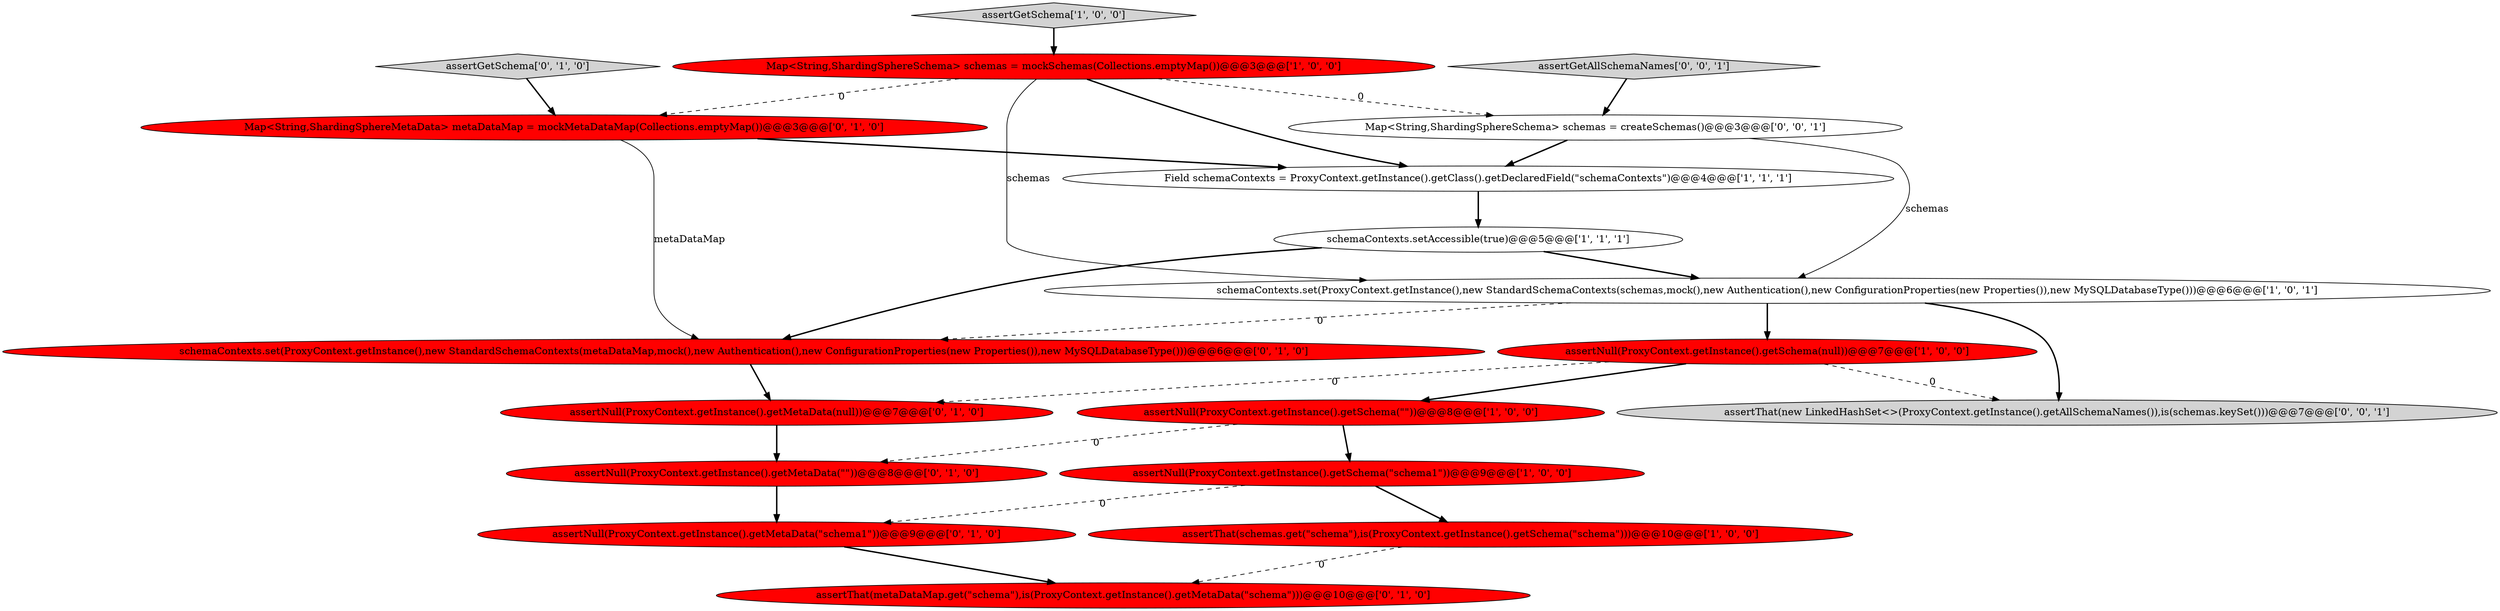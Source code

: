 digraph {
2 [style = filled, label = "assertNull(ProxyContext.getInstance().getSchema(null))@@@7@@@['1', '0', '0']", fillcolor = red, shape = ellipse image = "AAA1AAABBB1BBB"];
14 [style = filled, label = "schemaContexts.set(ProxyContext.getInstance(),new StandardSchemaContexts(metaDataMap,mock(),new Authentication(),new ConfigurationProperties(new Properties()),new MySQLDatabaseType()))@@@6@@@['0', '1', '0']", fillcolor = red, shape = ellipse image = "AAA1AAABBB2BBB"];
9 [style = filled, label = "assertNull(ProxyContext.getInstance().getMetaData(null))@@@7@@@['0', '1', '0']", fillcolor = red, shape = ellipse image = "AAA1AAABBB2BBB"];
10 [style = filled, label = "assertNull(ProxyContext.getInstance().getMetaData(\"\"))@@@8@@@['0', '1', '0']", fillcolor = red, shape = ellipse image = "AAA1AAABBB2BBB"];
17 [style = filled, label = "Map<String,ShardingSphereSchema> schemas = createSchemas()@@@3@@@['0', '0', '1']", fillcolor = white, shape = ellipse image = "AAA0AAABBB3BBB"];
13 [style = filled, label = "assertGetSchema['0', '1', '0']", fillcolor = lightgray, shape = diamond image = "AAA0AAABBB2BBB"];
1 [style = filled, label = "Map<String,ShardingSphereSchema> schemas = mockSchemas(Collections.emptyMap())@@@3@@@['1', '0', '0']", fillcolor = red, shape = ellipse image = "AAA1AAABBB1BBB"];
0 [style = filled, label = "Field schemaContexts = ProxyContext.getInstance().getClass().getDeclaredField(\"schemaContexts\")@@@4@@@['1', '1', '1']", fillcolor = white, shape = ellipse image = "AAA0AAABBB1BBB"];
8 [style = filled, label = "assertNull(ProxyContext.getInstance().getSchema(\"\"))@@@8@@@['1', '0', '0']", fillcolor = red, shape = ellipse image = "AAA1AAABBB1BBB"];
15 [style = filled, label = "assertNull(ProxyContext.getInstance().getMetaData(\"schema1\"))@@@9@@@['0', '1', '0']", fillcolor = red, shape = ellipse image = "AAA1AAABBB2BBB"];
16 [style = filled, label = "assertThat(new LinkedHashSet<>(ProxyContext.getInstance().getAllSchemaNames()),is(schemas.keySet()))@@@7@@@['0', '0', '1']", fillcolor = lightgray, shape = ellipse image = "AAA0AAABBB3BBB"];
4 [style = filled, label = "schemaContexts.setAccessible(true)@@@5@@@['1', '1', '1']", fillcolor = white, shape = ellipse image = "AAA0AAABBB1BBB"];
6 [style = filled, label = "assertThat(schemas.get(\"schema\"),is(ProxyContext.getInstance().getSchema(\"schema\")))@@@10@@@['1', '0', '0']", fillcolor = red, shape = ellipse image = "AAA1AAABBB1BBB"];
7 [style = filled, label = "schemaContexts.set(ProxyContext.getInstance(),new StandardSchemaContexts(schemas,mock(),new Authentication(),new ConfigurationProperties(new Properties()),new MySQLDatabaseType()))@@@6@@@['1', '0', '1']", fillcolor = white, shape = ellipse image = "AAA0AAABBB1BBB"];
5 [style = filled, label = "assertNull(ProxyContext.getInstance().getSchema(\"schema1\"))@@@9@@@['1', '0', '0']", fillcolor = red, shape = ellipse image = "AAA1AAABBB1BBB"];
11 [style = filled, label = "Map<String,ShardingSphereMetaData> metaDataMap = mockMetaDataMap(Collections.emptyMap())@@@3@@@['0', '1', '0']", fillcolor = red, shape = ellipse image = "AAA1AAABBB2BBB"];
18 [style = filled, label = "assertGetAllSchemaNames['0', '0', '1']", fillcolor = lightgray, shape = diamond image = "AAA0AAABBB3BBB"];
12 [style = filled, label = "assertThat(metaDataMap.get(\"schema\"),is(ProxyContext.getInstance().getMetaData(\"schema\")))@@@10@@@['0', '1', '0']", fillcolor = red, shape = ellipse image = "AAA1AAABBB2BBB"];
3 [style = filled, label = "assertGetSchema['1', '0', '0']", fillcolor = lightgray, shape = diamond image = "AAA0AAABBB1BBB"];
1->7 [style = solid, label="schemas"];
4->14 [style = bold, label=""];
8->10 [style = dashed, label="0"];
10->15 [style = bold, label=""];
3->1 [style = bold, label=""];
7->14 [style = dashed, label="0"];
18->17 [style = bold, label=""];
1->0 [style = bold, label=""];
9->10 [style = bold, label=""];
13->11 [style = bold, label=""];
4->7 [style = bold, label=""];
11->14 [style = solid, label="metaDataMap"];
6->12 [style = dashed, label="0"];
11->0 [style = bold, label=""];
1->17 [style = dashed, label="0"];
17->0 [style = bold, label=""];
5->6 [style = bold, label=""];
8->5 [style = bold, label=""];
0->4 [style = bold, label=""];
2->9 [style = dashed, label="0"];
7->2 [style = bold, label=""];
1->11 [style = dashed, label="0"];
2->16 [style = dashed, label="0"];
17->7 [style = solid, label="schemas"];
7->16 [style = bold, label=""];
14->9 [style = bold, label=""];
15->12 [style = bold, label=""];
5->15 [style = dashed, label="0"];
2->8 [style = bold, label=""];
}
